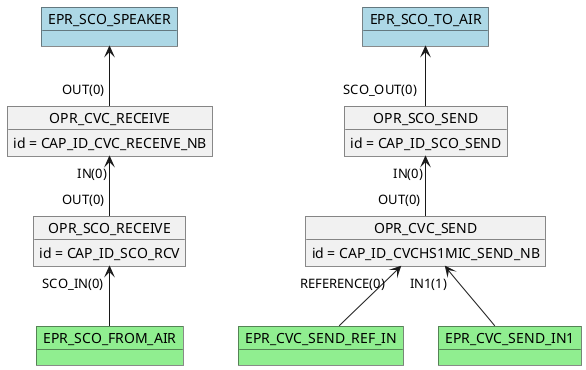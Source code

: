 @startuml

        object OPR_SCO_RECEIVE
        OPR_SCO_RECEIVE : id = CAP_ID_SCO_RCV
        object OPR_SCO_SEND
        OPR_SCO_SEND : id = CAP_ID_SCO_SEND
        object OPR_CVC_RECEIVE
        OPR_CVC_RECEIVE : id = CAP_ID_CVC_RECEIVE_NB
        object OPR_CVC_SEND
        OPR_CVC_SEND : id = CAP_ID_CVCHS1MIC_SEND_NB
        OPR_CVC_RECEIVE "IN(0)"<-- "OUT(0)" OPR_SCO_RECEIVE
        OPR_SCO_SEND "IN(0)"<-- "OUT(0)" OPR_CVC_SEND
        object EPR_SCO_FROM_AIR #lightgreen
        OPR_SCO_RECEIVE "SCO_IN(0)" <-- EPR_SCO_FROM_AIR
        object EPR_CVC_SEND_REF_IN #lightgreen
        OPR_CVC_SEND "REFERENCE(0)" <-- EPR_CVC_SEND_REF_IN
        object EPR_CVC_SEND_IN1 #lightgreen
        OPR_CVC_SEND "IN1(1)" <-- EPR_CVC_SEND_IN1
        object EPR_SCO_SPEAKER #lightblue
        EPR_SCO_SPEAKER <-- "OUT(0)" OPR_CVC_RECEIVE
        object EPR_SCO_TO_AIR #lightblue
        EPR_SCO_TO_AIR <-- "SCO_OUT(0)" OPR_SCO_SEND
    @enduml
